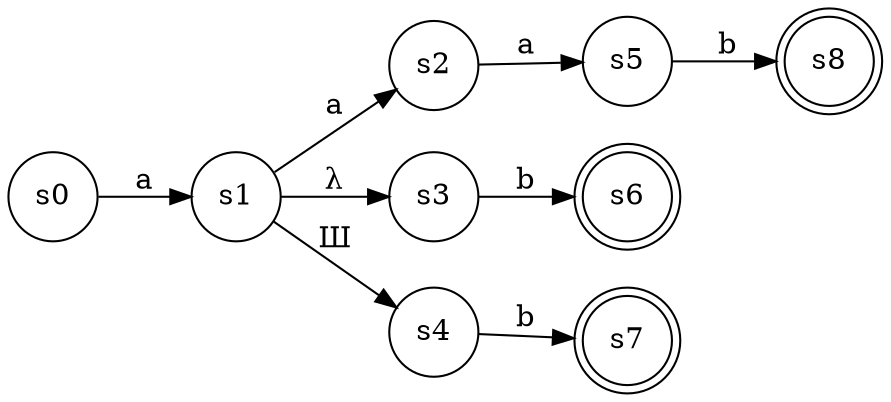 digraph finite_state_machine {
	rankdir=LR;
	size="18,8"
	node [shape = doublecircle]; s6 s7 s8;
	node [shape = circle];
	s0 -> s1 [ label = "a" ];
	s1 -> s2 [ label = "a" ];
	s1 -> s3 [ label = "λ" ];
	s1 -> s4 [ label = "Ш" ];
	s2 -> s5 [ label = "a" ];
	s3 -> s6 [ label = "b" ];
	s4 -> s7 [ label = "b" ];
	s5 -> s8 [ label = "b" ];
}

